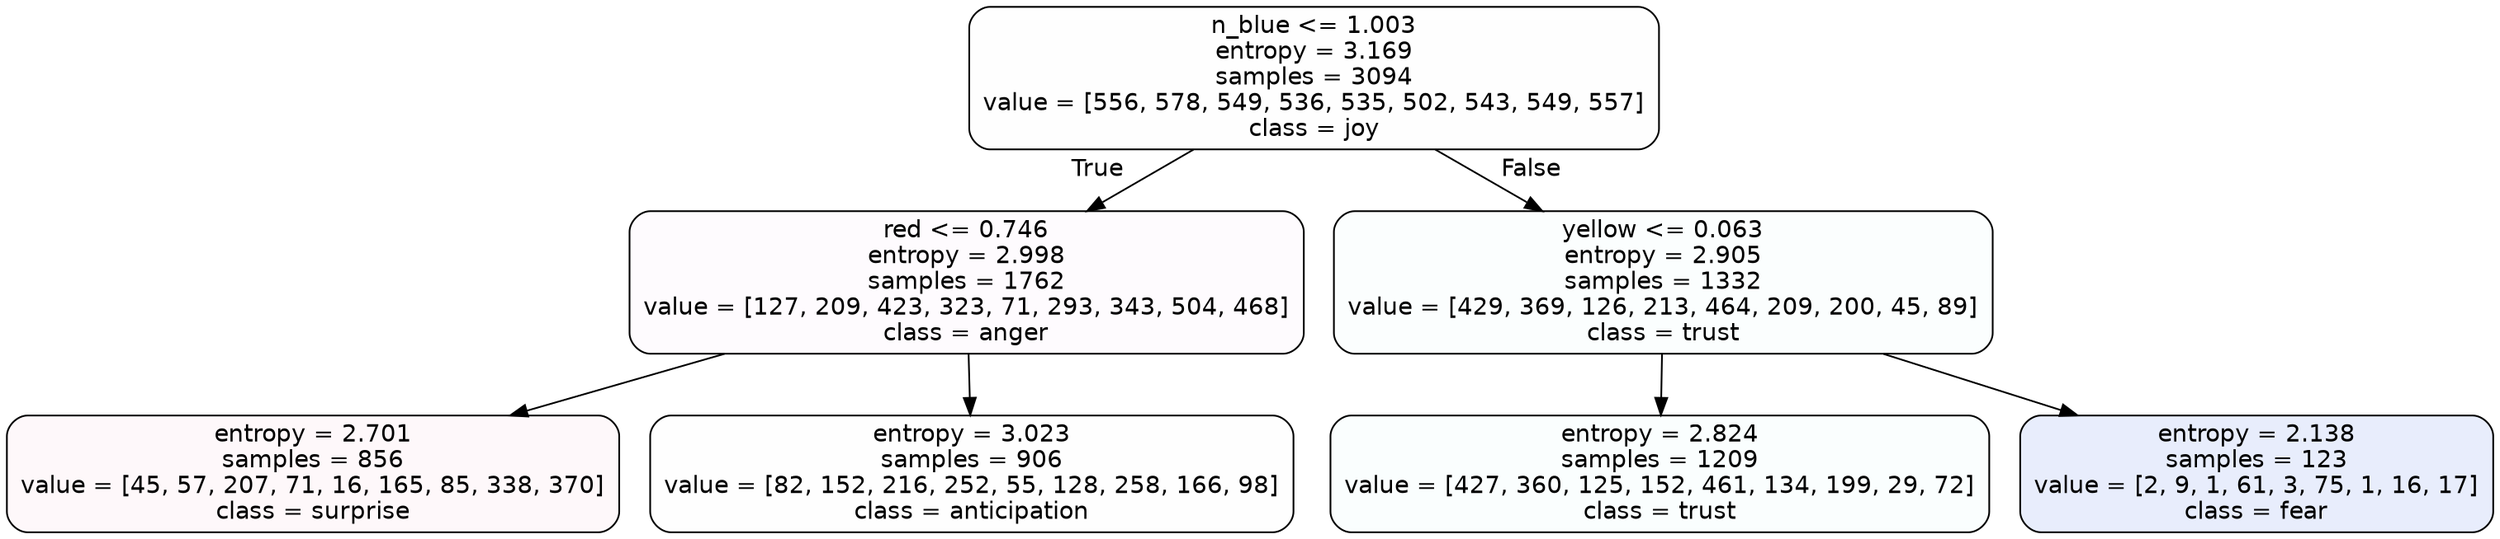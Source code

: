 digraph Tree {
node [shape=box, style="filled, rounded", color="black", fontname=helvetica] ;
edge [fontname=helvetica] ;
0 [label="n_blue <= 1.003\nentropy = 3.169\nsamples = 3094\nvalue = [556, 578, 549, 536, 535, 502, 543, 549, 557]\nclass = joy", fillcolor="#d7e53901"] ;
1 [label="red <= 0.746\nentropy = 2.998\nsamples = 1762\nvalue = [127, 209, 423, 323, 71, 293, 343, 504, 468]\nclass = anger", fillcolor="#e539d704"] ;
0 -> 1 [labeldistance=2.5, labelangle=45, headlabel="True"] ;
2 [label="entropy = 2.701\nsamples = 856\nvalue = [45, 57, 207, 71, 16, 165, 85, 338, 370]\nclass = surprise", fillcolor="#e5396408"] ;
1 -> 2 ;
3 [label="entropy = 3.023\nsamples = 906\nvalue = [82, 152, 216, 252, 55, 128, 258, 166, 98]\nclass = anticipation", fillcolor="#8139e501"] ;
1 -> 3 ;
4 [label="yellow <= 0.063\nentropy = 2.905\nsamples = 1332\nvalue = [429, 369, 126, 213, 464, 209, 200, 45, 89]\nclass = trust", fillcolor="#39d7e505"] ;
0 -> 4 [labeldistance=2.5, labelangle=-45, headlabel="False"] ;
5 [label="entropy = 2.824\nsamples = 1209\nvalue = [427, 360, 125, 152, 461, 134, 199, 29, 72]\nclass = trust", fillcolor="#39d7e506"] ;
4 -> 5 ;
6 [label="entropy = 2.138\nsamples = 123\nvalue = [2, 9, 1, 61, 3, 75, 1, 16, 17]\nclass = fear", fillcolor="#3964e51d"] ;
4 -> 6 ;
}